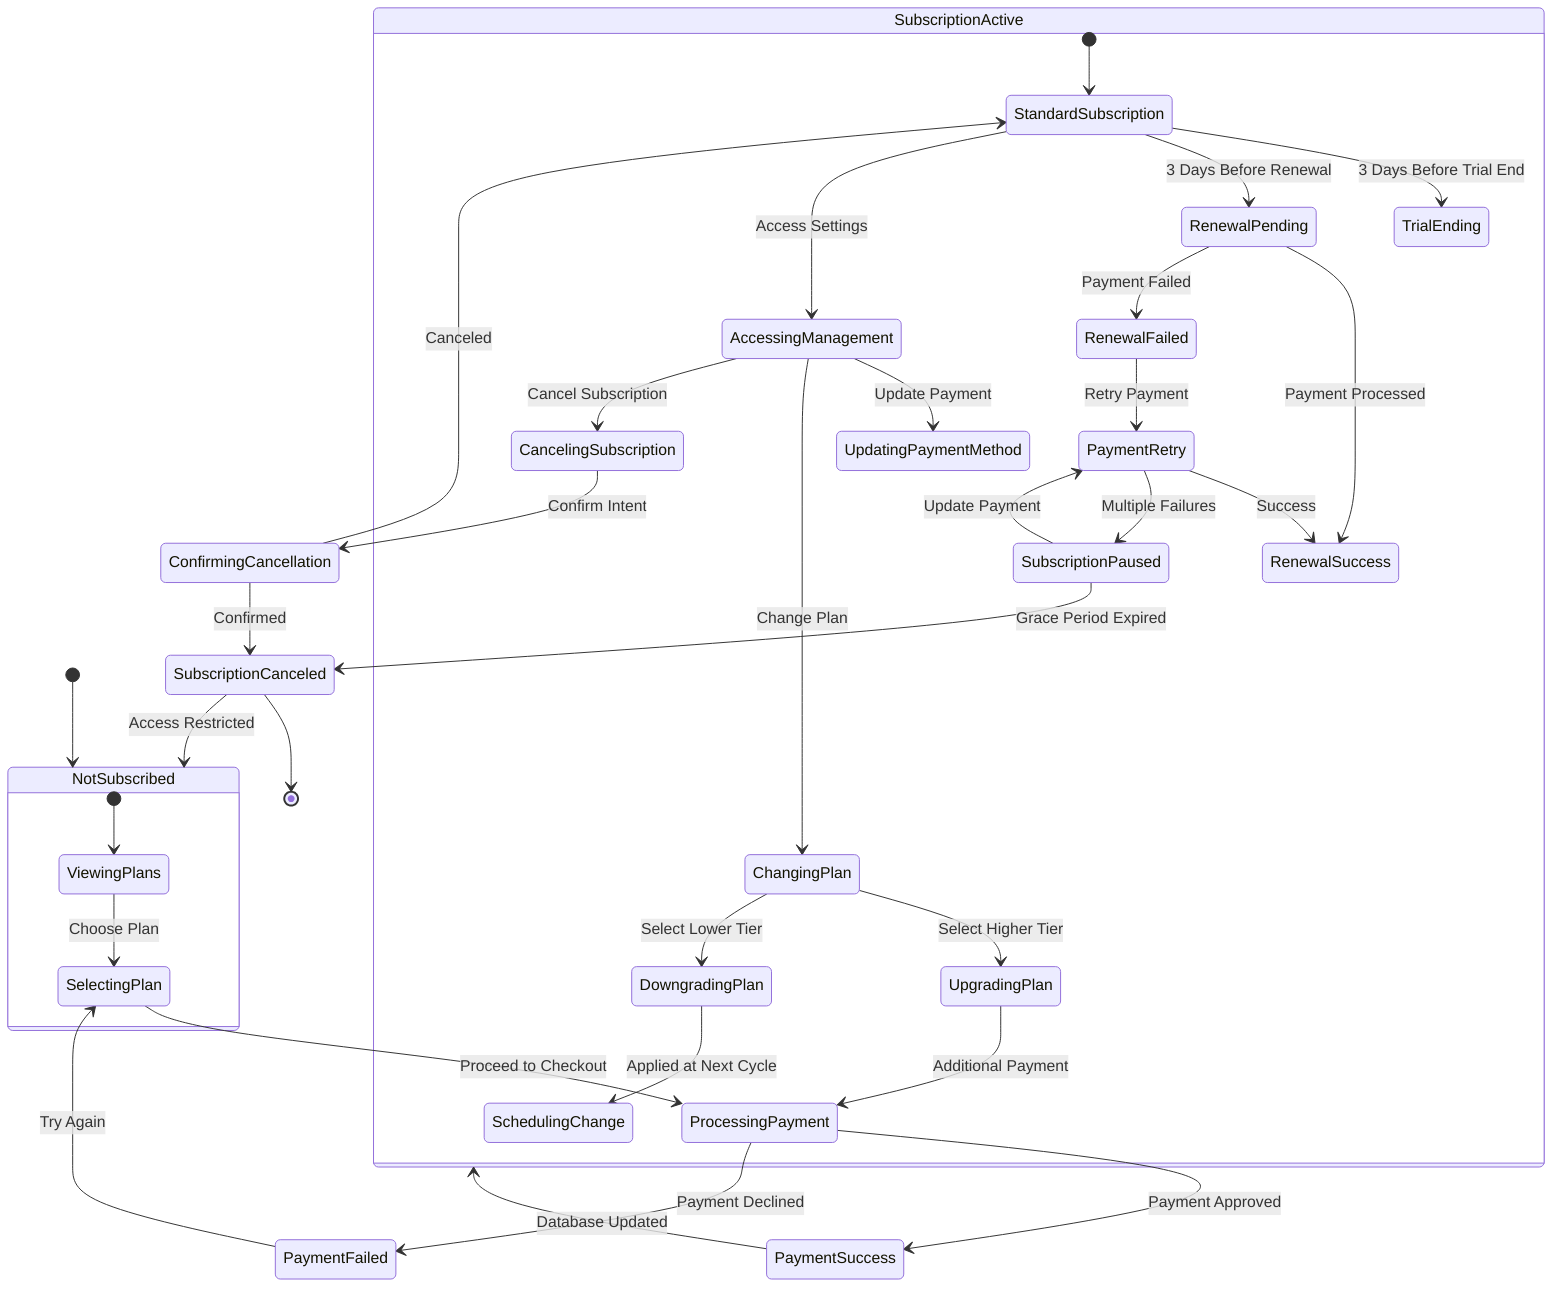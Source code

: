 stateDiagram-v2
    [*] --> NotSubscribed
    
    state NotSubscribed {
        [*] --> ViewingPlans
        ViewingPlans --> SelectingPlan: Choose Plan
        SelectingPlan --> ProcessingPayment: Proceed to Checkout
    }
    
    ProcessingPayment --> PaymentSuccess: Payment Approved
    ProcessingPayment --> PaymentFailed: Payment Declined
    PaymentFailed --> SelectingPlan: Try Again
    PaymentSuccess --> SubscriptionActive: Database Updated
    
    state SubscriptionActive {
        [*] --> StandardSubscription
        StandardSubscription --> TrialEnding: 3 Days Before Trial End
        StandardSubscription --> RenewalPending: 3 Days Before Renewal
        StandardSubscription --> AccessingManagement: Access Settings
        
        AccessingManagement --> UpdatingPaymentMethod: Update Payment
        AccessingManagement --> ChangingPlan: Change Plan
        AccessingManagement --> CancelingSubscription: Cancel Subscription
        
        ChangingPlan --> UpgradingPlan: Select Higher Tier
        ChangingPlan --> DowngradingPlan: Select Lower Tier
        UpgradingPlan --> ProcessingPayment: Additional Payment
        DowngradingPlan --> SchedulingChange: Applied at Next Cycle
        
        RenewalPending --> RenewalSuccess: Payment Processed
        RenewalPending --> RenewalFailed: Payment Failed
        RenewalFailed --> PaymentRetry: Retry Payment
        PaymentRetry --> RenewalSuccess: Success
        PaymentRetry --> SubscriptionPaused: Multiple Failures
    }
    
    SubscriptionPaused --> PaymentRetry: Update Payment
    SubscriptionPaused --> SubscriptionCanceled: Grace Period Expired
    
    CancelingSubscription --> ConfirmingCancellation: Confirm Intent
    ConfirmingCancellation --> SubscriptionCanceled: Confirmed
    ConfirmingCancellation --> StandardSubscription: Canceled
    
    SubscriptionCanceled --> NotSubscribed: Access Restricted
    SubscriptionCanceled --> [*]
